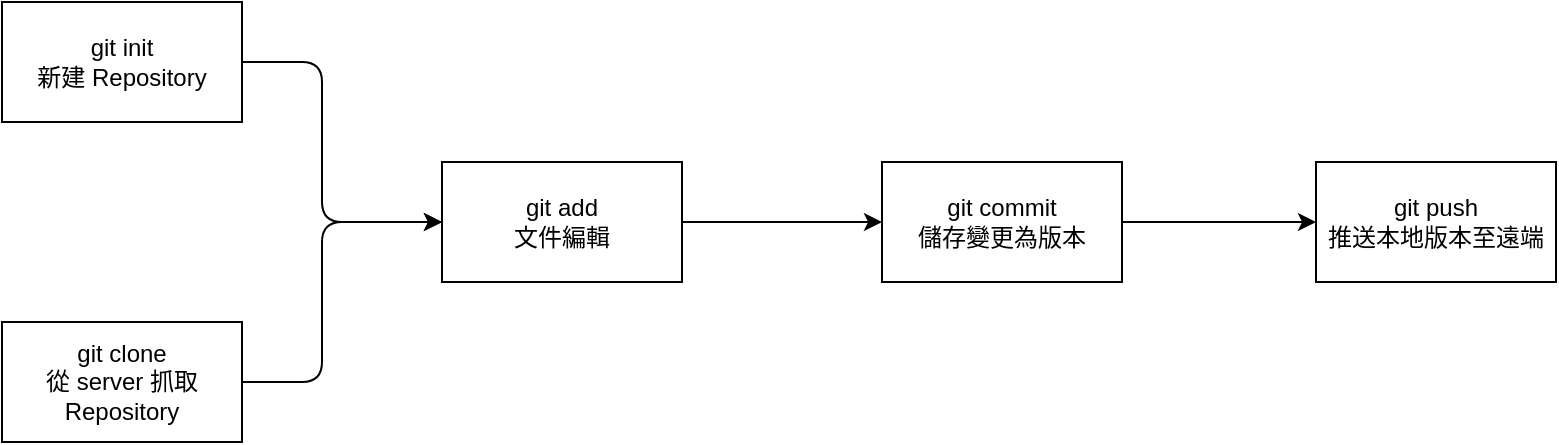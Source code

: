 <mxfile version="14.5.10" type="device"><diagram id="C5RBs43oDa-KdzZeNtuy" name="Page-1"><mxGraphModel dx="1081" dy="604" grid="1" gridSize="10" guides="1" tooltips="1" connect="1" arrows="1" fold="1" page="1" pageScale="1" pageWidth="827" pageHeight="1169" math="0" shadow="0"><root><mxCell id="WIyWlLk6GJQsqaUBKTNV-0"/><mxCell id="WIyWlLk6GJQsqaUBKTNV-1" parent="WIyWlLk6GJQsqaUBKTNV-0"/><mxCell id="5mrYOn14-XrGqzMTlmUB-0" value="git init&lt;br&gt;新建 Repository" style="rounded=0;whiteSpace=wrap;html=1;" vertex="1" parent="WIyWlLk6GJQsqaUBKTNV-1"><mxGeometry x="25" y="50" width="120" height="60" as="geometry"/></mxCell><mxCell id="5mrYOn14-XrGqzMTlmUB-1" value="git clone&lt;br&gt;從 server 抓取 Repository" style="rounded=0;whiteSpace=wrap;html=1;" vertex="1" parent="WIyWlLk6GJQsqaUBKTNV-1"><mxGeometry x="25" y="210" width="120" height="60" as="geometry"/></mxCell><mxCell id="5mrYOn14-XrGqzMTlmUB-2" value="git add&lt;br&gt;文件編輯" style="rounded=0;whiteSpace=wrap;html=1;" vertex="1" parent="WIyWlLk6GJQsqaUBKTNV-1"><mxGeometry x="245" y="130" width="120" height="60" as="geometry"/></mxCell><mxCell id="5mrYOn14-XrGqzMTlmUB-4" value="" style="endArrow=classic;html=1;exitX=1;exitY=0.5;exitDx=0;exitDy=0;entryX=0;entryY=0.5;entryDx=0;entryDy=0;" edge="1" parent="WIyWlLk6GJQsqaUBKTNV-1" source="5mrYOn14-XrGqzMTlmUB-1" target="5mrYOn14-XrGqzMTlmUB-2"><mxGeometry width="50" height="50" relative="1" as="geometry"><mxPoint x="305" y="250" as="sourcePoint"/><mxPoint x="355" y="200" as="targetPoint"/><Array as="points"><mxPoint x="185" y="240"/><mxPoint x="185" y="160"/></Array></mxGeometry></mxCell><mxCell id="5mrYOn14-XrGqzMTlmUB-5" value="" style="endArrow=classic;html=1;exitX=1;exitY=0.5;exitDx=0;exitDy=0;entryX=0;entryY=0.5;entryDx=0;entryDy=0;" edge="1" parent="WIyWlLk6GJQsqaUBKTNV-1" source="5mrYOn14-XrGqzMTlmUB-0" target="5mrYOn14-XrGqzMTlmUB-2"><mxGeometry width="50" height="50" relative="1" as="geometry"><mxPoint x="95" y="190" as="sourcePoint"/><mxPoint x="145" y="140" as="targetPoint"/><Array as="points"><mxPoint x="185" y="80"/><mxPoint x="185" y="160"/></Array></mxGeometry></mxCell><mxCell id="5mrYOn14-XrGqzMTlmUB-6" value="" style="endArrow=classic;html=1;entryX=0;entryY=0.5;entryDx=0;entryDy=0;exitX=1;exitY=0.5;exitDx=0;exitDy=0;" edge="1" parent="WIyWlLk6GJQsqaUBKTNV-1" source="5mrYOn14-XrGqzMTlmUB-2" target="5mrYOn14-XrGqzMTlmUB-7"><mxGeometry width="50" height="50" relative="1" as="geometry"><mxPoint x="305" y="250" as="sourcePoint"/><mxPoint x="355" y="280" as="targetPoint"/></mxGeometry></mxCell><mxCell id="5mrYOn14-XrGqzMTlmUB-7" value="git commit&lt;br&gt;儲存變更為版本" style="rounded=0;whiteSpace=wrap;html=1;" vertex="1" parent="WIyWlLk6GJQsqaUBKTNV-1"><mxGeometry x="465" y="130" width="120" height="60" as="geometry"/></mxCell><mxCell id="5mrYOn14-XrGqzMTlmUB-8" value="git push&lt;br&gt;推送本地版本至遠端" style="rounded=0;whiteSpace=wrap;html=1;" vertex="1" parent="WIyWlLk6GJQsqaUBKTNV-1"><mxGeometry x="682" y="130" width="120" height="60" as="geometry"/></mxCell><mxCell id="5mrYOn14-XrGqzMTlmUB-9" value="" style="endArrow=classic;html=1;exitX=1;exitY=0.5;exitDx=0;exitDy=0;entryX=0;entryY=0.5;entryDx=0;entryDy=0;" edge="1" parent="WIyWlLk6GJQsqaUBKTNV-1" source="5mrYOn14-XrGqzMTlmUB-7" target="5mrYOn14-XrGqzMTlmUB-8"><mxGeometry width="50" height="50" relative="1" as="geometry"><mxPoint x="575" y="360" as="sourcePoint"/><mxPoint x="625" y="310" as="targetPoint"/></mxGeometry></mxCell></root></mxGraphModel></diagram></mxfile>
